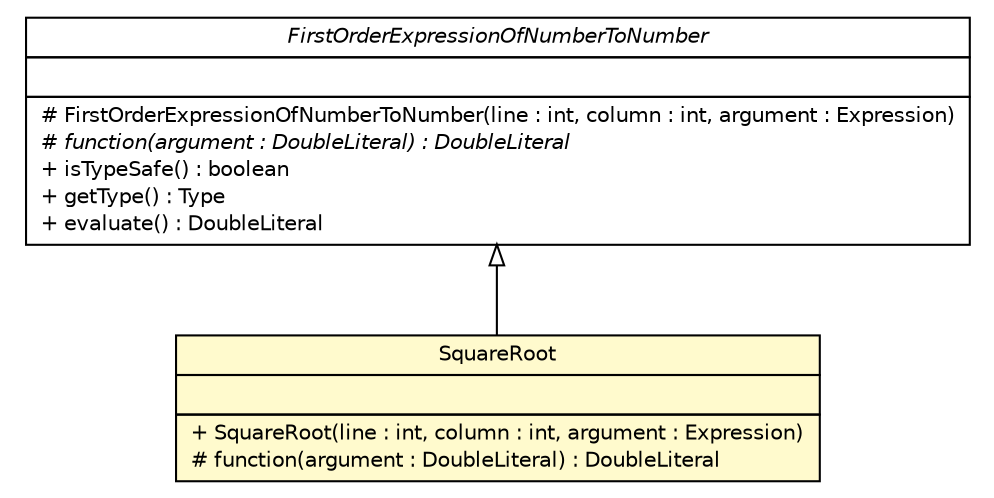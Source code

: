 #!/usr/local/bin/dot
#
# Class diagram 
# Generated by UMLGraph version R5_6 (http://www.umlgraph.org/)
#

digraph G {
	edge [fontname="Helvetica",fontsize=10,labelfontname="Helvetica",labelfontsize=10];
	node [fontname="Helvetica",fontsize=10,shape=plaintext];
	nodesep=0.25;
	ranksep=0.5;
	// model.programs.parsing.language.expression.first_order.FirstOrderExpressionOfNumberToNumber
	c16040 [label=<<table title="model.programs.parsing.language.expression.first_order.FirstOrderExpressionOfNumberToNumber" border="0" cellborder="1" cellspacing="0" cellpadding="2" port="p" href="./FirstOrderExpressionOfNumberToNumber.html">
		<tr><td><table border="0" cellspacing="0" cellpadding="1">
<tr><td align="center" balign="center"><font face="Helvetica-Oblique"> FirstOrderExpressionOfNumberToNumber </font></td></tr>
		</table></td></tr>
		<tr><td><table border="0" cellspacing="0" cellpadding="1">
<tr><td align="left" balign="left">  </td></tr>
		</table></td></tr>
		<tr><td><table border="0" cellspacing="0" cellpadding="1">
<tr><td align="left" balign="left"> # FirstOrderExpressionOfNumberToNumber(line : int, column : int, argument : Expression) </td></tr>
<tr><td align="left" balign="left"><font face="Helvetica-Oblique" point-size="10.0"> # function(argument : DoubleLiteral) : DoubleLiteral </font></td></tr>
<tr><td align="left" balign="left"> + isTypeSafe() : boolean </td></tr>
<tr><td align="left" balign="left"> + getType() : Type </td></tr>
<tr><td align="left" balign="left"> + evaluate() : DoubleLiteral </td></tr>
		</table></td></tr>
		</table>>, URL="./FirstOrderExpressionOfNumberToNumber.html", fontname="Helvetica", fontcolor="black", fontsize=10.0];
	// model.programs.parsing.language.expression.first_order.SquareRoot
	c16041 [label=<<table title="model.programs.parsing.language.expression.first_order.SquareRoot" border="0" cellborder="1" cellspacing="0" cellpadding="2" port="p" bgcolor="lemonChiffon" href="./SquareRoot.html">
		<tr><td><table border="0" cellspacing="0" cellpadding="1">
<tr><td align="center" balign="center"> SquareRoot </td></tr>
		</table></td></tr>
		<tr><td><table border="0" cellspacing="0" cellpadding="1">
<tr><td align="left" balign="left">  </td></tr>
		</table></td></tr>
		<tr><td><table border="0" cellspacing="0" cellpadding="1">
<tr><td align="left" balign="left"> + SquareRoot(line : int, column : int, argument : Expression) </td></tr>
<tr><td align="left" balign="left"> # function(argument : DoubleLiteral) : DoubleLiteral </td></tr>
		</table></td></tr>
		</table>>, URL="./SquareRoot.html", fontname="Helvetica", fontcolor="black", fontsize=10.0];
	//model.programs.parsing.language.expression.first_order.SquareRoot extends model.programs.parsing.language.expression.first_order.FirstOrderExpressionOfNumberToNumber
	c16040:p -> c16041:p [dir=back,arrowtail=empty];
}

